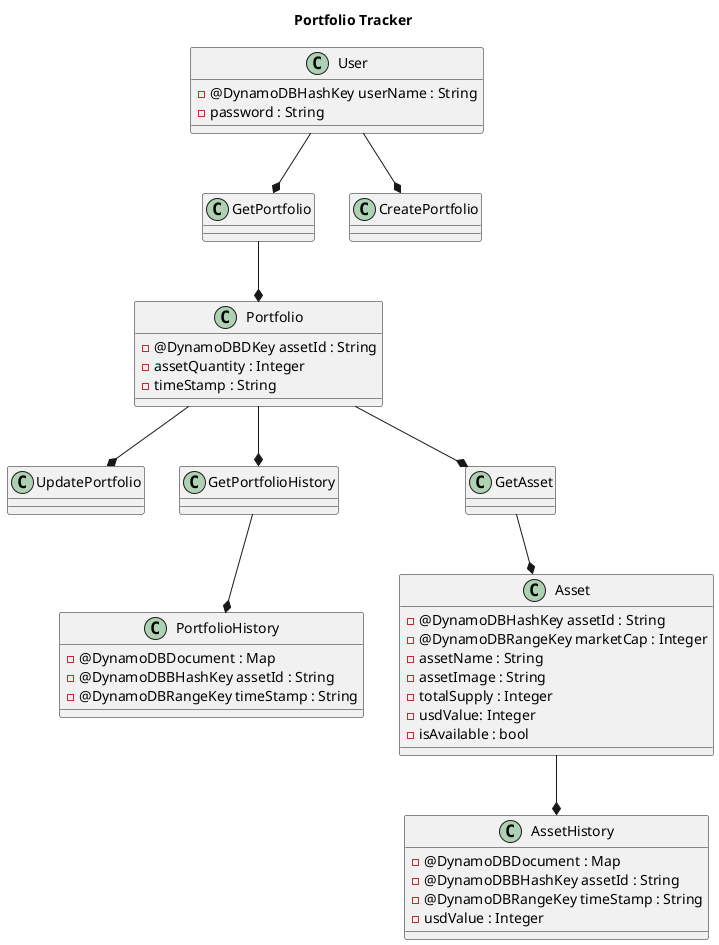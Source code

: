 @startuml
title Portfolio Tracker


Portfolio --* UpdatePortfolio
GetPortfolioHistory --* PortfolioHistory
GetPortfolio --* Portfolio
User --* CreatePortfolio
User --* GetPortfolio
Portfolio --* GetPortfolioHistory
GetAsset --* Asset
Asset --* AssetHistory
Portfolio --* GetAsset

class User {
  -@DynamoDBHashKey userName : String
  -password : String
}

class Asset {
  -@DynamoDBHashKey assetId : String
  -@DynamoDBRangeKey marketCap : Integer
  -assetName : String
  -assetImage : String
  -totalSupply : Integer
  -usdValue: Integer
  -isAvailable : bool
}

class Portfolio {
   -@DynamoDBDKey assetId : String
   -assetQuantity : Integer
   -timeStamp : String
}

class AssetHistory {
  -@DynamoDBDocument : Map
  -@DynamoDBBHashKey assetId : String
  -@DynamoDBRangeKey timeStamp : String
  -usdValue : Integer
}

class PortfolioHistory {
  -@DynamoDBDocument : Map
  -@DynamoDBBHashKey assetId : String
  -@DynamoDBRangeKey timeStamp : String
}

class GetAsset {
}

class CreatePortfolio {
}

class GetPortfolio {
}

class UpdatePortfolio {
}

class GetPortfolioHistory {
}

@enduml
